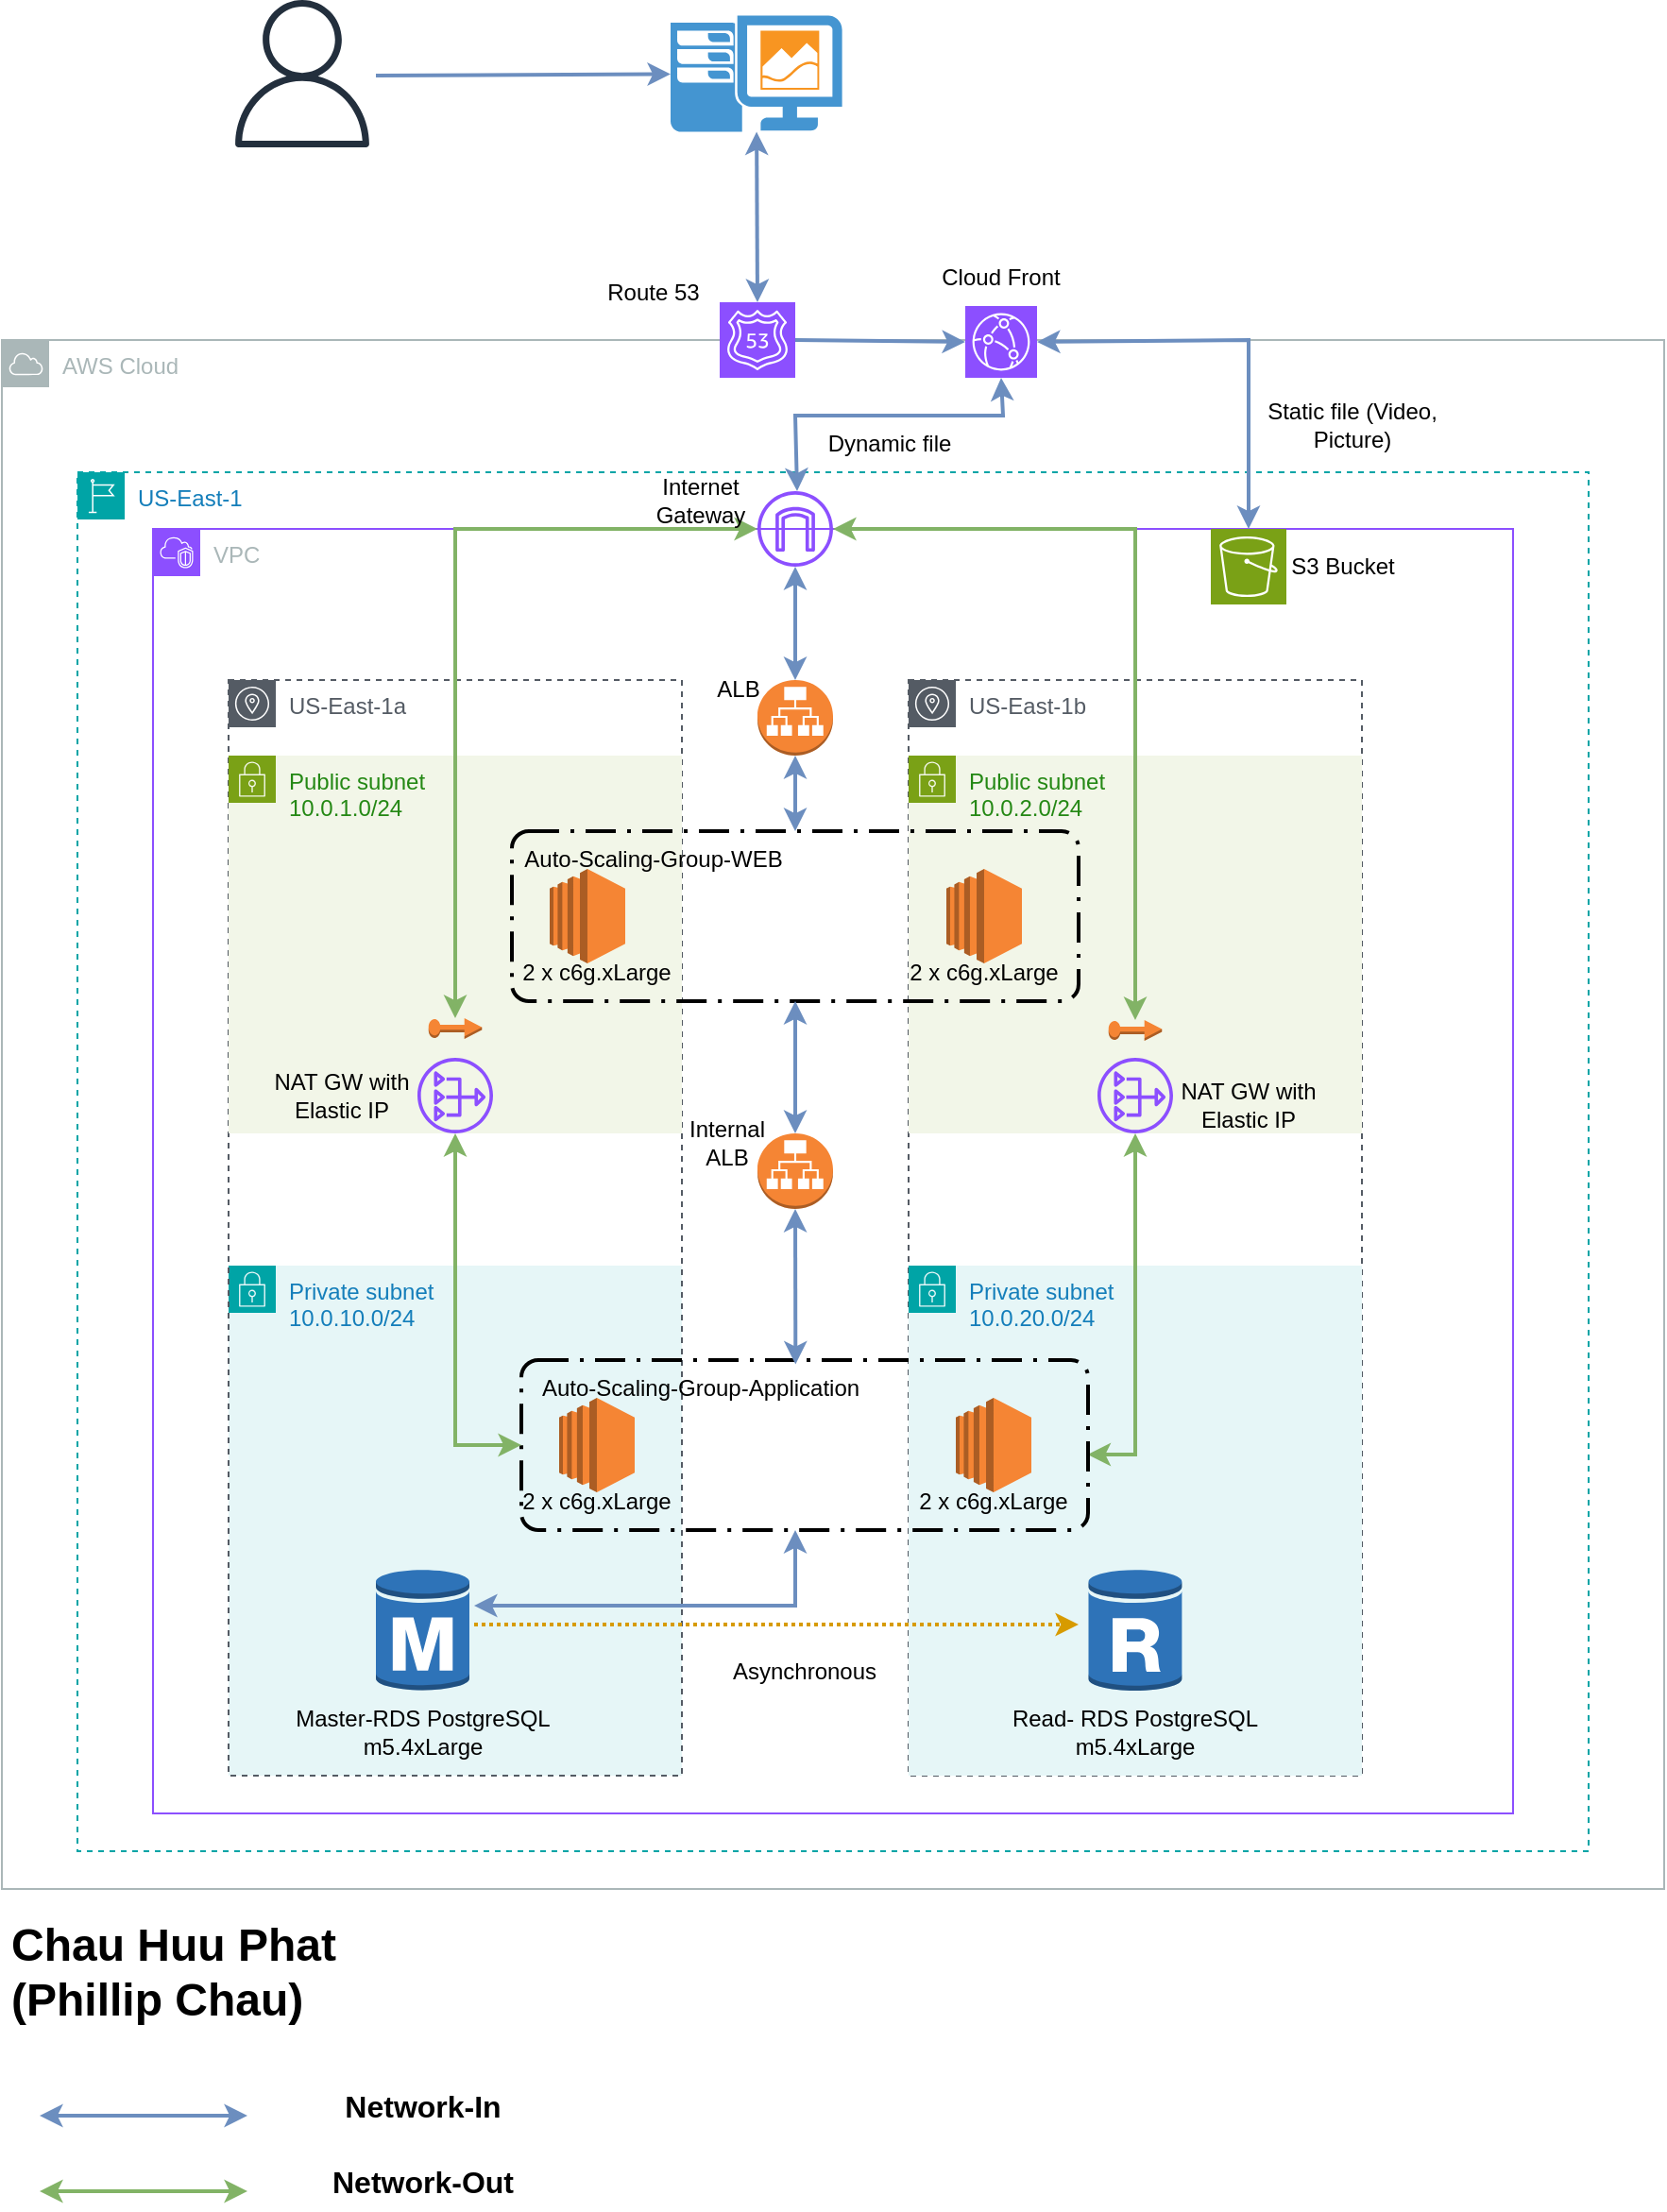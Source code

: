 <mxfile version="23.1.1" type="device">
  <diagram name="Page-1" id="RkrnEesHrvZDDf8rjf4v">
    <mxGraphModel dx="1434" dy="2440" grid="1" gridSize="10" guides="1" tooltips="1" connect="1" arrows="1" fold="1" page="1" pageScale="1" pageWidth="1169" pageHeight="1654" math="0" shadow="0">
      <root>
        <mxCell id="0" />
        <mxCell id="1" parent="0" />
        <mxCell id="ZatKWv2WQP80qz8kFZHf-5" value="AWS Cloud" style="sketch=0;outlineConnect=0;gradientColor=none;html=1;whiteSpace=wrap;fontSize=12;fontStyle=0;shape=mxgraph.aws4.group;grIcon=mxgraph.aws4.group_aws_cloud;strokeColor=#AAB7B8;fillColor=none;verticalAlign=top;align=left;spacingLeft=30;fontColor=#AAB7B8;dashed=0;movable=1;resizable=1;rotatable=1;deletable=1;editable=1;locked=0;connectable=1;" parent="1" vertex="1">
          <mxGeometry x="40" y="-1440" width="880" height="820" as="geometry" />
        </mxCell>
        <mxCell id="ZatKWv2WQP80qz8kFZHf-15" value="Private subnet&lt;br&gt;10.0.10.0/24" style="points=[[0,0],[0.25,0],[0.5,0],[0.75,0],[1,0],[1,0.25],[1,0.5],[1,0.75],[1,1],[0.75,1],[0.5,1],[0.25,1],[0,1],[0,0.75],[0,0.5],[0,0.25]];outlineConnect=0;gradientColor=none;html=1;whiteSpace=wrap;fontSize=12;fontStyle=0;container=1;pointerEvents=0;collapsible=0;recursiveResize=0;shape=mxgraph.aws4.group;grIcon=mxgraph.aws4.group_security_group;grStroke=0;strokeColor=#00A4A6;fillColor=#E6F6F7;verticalAlign=top;align=left;spacingLeft=30;fontColor=#147EBA;dashed=0;" parent="1" vertex="1">
          <mxGeometry x="160" y="-950" width="240" height="270" as="geometry" />
        </mxCell>
        <mxCell id="ZatKWv2WQP80qz8kFZHf-12" value="US-East-1a" style="sketch=0;outlineConnect=0;gradientColor=none;html=1;whiteSpace=wrap;fontSize=12;fontStyle=0;shape=mxgraph.aws4.group;grIcon=mxgraph.aws4.group_availability_zone;strokeColor=#545B64;fillColor=none;verticalAlign=top;align=left;spacingLeft=30;fontColor=#545B64;dashed=1;movable=1;resizable=1;rotatable=1;deletable=1;editable=1;locked=0;connectable=1;" parent="1" vertex="1">
          <mxGeometry x="160" y="-1260" width="240" height="580" as="geometry" />
        </mxCell>
        <mxCell id="ZatKWv2WQP80qz8kFZHf-1" value="US-East-1" style="points=[[0,0],[0.25,0],[0.5,0],[0.75,0],[1,0],[1,0.25],[1,0.5],[1,0.75],[1,1],[0.75,1],[0.5,1],[0.25,1],[0,1],[0,0.75],[0,0.5],[0,0.25]];outlineConnect=0;gradientColor=none;html=1;whiteSpace=wrap;fontSize=12;fontStyle=0;container=1;pointerEvents=0;collapsible=0;recursiveResize=0;shape=mxgraph.aws4.group;grIcon=mxgraph.aws4.group_region;strokeColor=#00A4A6;fillColor=none;verticalAlign=top;align=left;spacingLeft=30;fontColor=#147EBA;dashed=1;movable=1;resizable=1;rotatable=1;deletable=1;editable=1;locked=0;connectable=1;" parent="1" vertex="1">
          <mxGeometry x="80" y="-1370" width="800" height="730" as="geometry" />
        </mxCell>
        <mxCell id="ZatKWv2WQP80qz8kFZHf-2" value="VPC" style="points=[[0,0],[0.25,0],[0.5,0],[0.75,0],[1,0],[1,0.25],[1,0.5],[1,0.75],[1,1],[0.75,1],[0.5,1],[0.25,1],[0,1],[0,0.75],[0,0.5],[0,0.25]];outlineConnect=0;gradientColor=none;html=1;whiteSpace=wrap;fontSize=12;fontStyle=0;container=1;pointerEvents=0;collapsible=0;recursiveResize=0;shape=mxgraph.aws4.group;grIcon=mxgraph.aws4.group_vpc2;strokeColor=#8C4FFF;fillColor=none;verticalAlign=top;align=left;spacingLeft=30;fontColor=#AAB7B8;dashed=0;movable=1;resizable=1;rotatable=1;deletable=1;editable=1;locked=0;connectable=1;" parent="1" vertex="1">
          <mxGeometry x="120" y="-1340" width="720" height="680" as="geometry" />
        </mxCell>
        <mxCell id="ZatKWv2WQP80qz8kFZHf-48" value="" style="outlineConnect=0;dashed=0;verticalLabelPosition=bottom;verticalAlign=top;align=center;html=1;shape=mxgraph.aws3.application_load_balancer;fillColor=#F58534;gradientColor=none;" parent="ZatKWv2WQP80qz8kFZHf-2" vertex="1">
          <mxGeometry x="320" y="80" width="40" height="40" as="geometry" />
        </mxCell>
        <mxCell id="ZatKWv2WQP80qz8kFZHf-49" value="" style="outlineConnect=0;dashed=0;verticalLabelPosition=bottom;verticalAlign=top;align=center;html=1;shape=mxgraph.aws3.application_load_balancer;fillColor=#F58534;gradientColor=none;" parent="ZatKWv2WQP80qz8kFZHf-2" vertex="1">
          <mxGeometry x="320" y="320" width="40" height="40" as="geometry" />
        </mxCell>
        <mxCell id="ZatKWv2WQP80qz8kFZHf-54" value="Asynchronous" style="text;html=1;strokeColor=none;fillColor=none;align=center;verticalAlign=middle;whiteSpace=wrap;rounded=0;" parent="ZatKWv2WQP80qz8kFZHf-2" vertex="1">
          <mxGeometry x="305" y="590" width="80" height="30" as="geometry" />
        </mxCell>
        <mxCell id="ZatKWv2WQP80qz8kFZHf-26" value="" style="sketch=0;outlineConnect=0;fontColor=#232F3E;gradientColor=none;fillColor=#8C4FFF;strokeColor=none;dashed=0;verticalLabelPosition=bottom;verticalAlign=top;align=center;html=1;fontSize=12;fontStyle=0;aspect=fixed;pointerEvents=1;shape=mxgraph.aws4.internet_gateway;" parent="ZatKWv2WQP80qz8kFZHf-2" vertex="1">
          <mxGeometry x="320" y="-20" width="40" height="40" as="geometry" />
        </mxCell>
        <mxCell id="ZatKWv2WQP80qz8kFZHf-67" value="" style="endArrow=classic;startArrow=classic;html=1;rounded=0;exitX=0.5;exitY=0;exitDx=0;exitDy=0;exitPerimeter=0;fillColor=#dae8fc;strokeColor=#6c8ebf;strokeWidth=2;" parent="ZatKWv2WQP80qz8kFZHf-2" source="ZatKWv2WQP80qz8kFZHf-48" target="ZatKWv2WQP80qz8kFZHf-26" edge="1">
          <mxGeometry width="50" height="50" relative="1" as="geometry">
            <mxPoint x="400" y="120" as="sourcePoint" />
            <mxPoint x="450" y="70" as="targetPoint" />
          </mxGeometry>
        </mxCell>
        <mxCell id="ZatKWv2WQP80qz8kFZHf-60" value="ALB" style="text;html=1;strokeColor=none;fillColor=none;align=center;verticalAlign=middle;whiteSpace=wrap;rounded=0;" parent="ZatKWv2WQP80qz8kFZHf-2" vertex="1">
          <mxGeometry x="280" y="70" width="60" height="30" as="geometry" />
        </mxCell>
        <mxCell id="ZatKWv2WQP80qz8kFZHf-71" value="" style="endArrow=classic;startArrow=classic;html=1;rounded=0;fillColor=#dae8fc;strokeColor=#6c8ebf;strokeWidth=2;" parent="ZatKWv2WQP80qz8kFZHf-2" edge="1">
          <mxGeometry width="50" height="50" relative="1" as="geometry">
            <mxPoint x="170" y="570" as="sourcePoint" />
            <mxPoint x="340" y="530" as="targetPoint" />
            <Array as="points">
              <mxPoint x="340" y="570" />
            </Array>
          </mxGeometry>
        </mxCell>
        <mxCell id="ZatKWv2WQP80qz8kFZHf-13" value="US-East-1b" style="sketch=0;outlineConnect=0;gradientColor=none;html=1;whiteSpace=wrap;fontSize=12;fontStyle=0;shape=mxgraph.aws4.group;grIcon=mxgraph.aws4.group_availability_zone;strokeColor=#545B64;fillColor=none;verticalAlign=top;align=left;spacingLeft=30;fontColor=#545B64;dashed=1;movable=1;resizable=1;rotatable=1;deletable=1;editable=1;locked=0;connectable=1;" parent="1" vertex="1">
          <mxGeometry x="520" y="-1260" width="240" height="580" as="geometry" />
        </mxCell>
        <mxCell id="ZatKWv2WQP80qz8kFZHf-21" value="Private subnet&lt;br&gt;10.0.20.0/24" style="points=[[0,0],[0.25,0],[0.5,0],[0.75,0],[1,0],[1,0.25],[1,0.5],[1,0.75],[1,1],[0.75,1],[0.5,1],[0.25,1],[0,1],[0,0.75],[0,0.5],[0,0.25]];outlineConnect=0;gradientColor=none;html=1;whiteSpace=wrap;fontSize=12;fontStyle=0;container=1;pointerEvents=0;collapsible=0;recursiveResize=0;shape=mxgraph.aws4.group;grIcon=mxgraph.aws4.group_security_group;grStroke=0;strokeColor=#00A4A6;fillColor=#E6F6F7;verticalAlign=top;align=left;spacingLeft=30;fontColor=#147EBA;dashed=0;" parent="1" vertex="1">
          <mxGeometry x="520" y="-950" width="240" height="270" as="geometry" />
        </mxCell>
        <mxCell id="ZatKWv2WQP80qz8kFZHf-63" value="Read- RDS PostgreSQL&lt;br&gt;m5.4xLarge" style="text;html=1;strokeColor=none;fillColor=none;align=center;verticalAlign=middle;whiteSpace=wrap;rounded=0;" parent="ZatKWv2WQP80qz8kFZHf-21" vertex="1">
          <mxGeometry x="50" y="232" width="140.01" height="30" as="geometry" />
        </mxCell>
        <mxCell id="ZatKWv2WQP80qz8kFZHf-76" value="" style="endArrow=classic;startArrow=classic;html=1;rounded=0;fillColor=#d5e8d4;strokeColor=#82b366;strokeWidth=2;" parent="ZatKWv2WQP80qz8kFZHf-21" target="ZatKWv2WQP80qz8kFZHf-25" edge="1">
          <mxGeometry width="50" height="50" relative="1" as="geometry">
            <mxPoint x="94.75" y="100" as="sourcePoint" />
            <mxPoint x="144.75" y="50" as="targetPoint" />
            <Array as="points">
              <mxPoint x="120" y="100" />
            </Array>
          </mxGeometry>
        </mxCell>
        <mxCell id="ZatKWv2WQP80qz8kFZHf-6" value="&lt;h1&gt;Chau Huu Phat (Phillip Chau)&lt;/h1&gt;" style="text;html=1;strokeColor=none;fillColor=none;spacing=5;spacingTop=-20;whiteSpace=wrap;overflow=hidden;rounded=0;" parent="1" vertex="1">
          <mxGeometry x="40" y="-610" width="190" height="70" as="geometry" />
        </mxCell>
        <mxCell id="ZatKWv2WQP80qz8kFZHf-7" value="" style="sketch=0;outlineConnect=0;fontColor=#232F3E;gradientColor=none;fillColor=#232F3D;strokeColor=none;dashed=0;verticalLabelPosition=bottom;verticalAlign=top;align=center;html=1;fontSize=12;fontStyle=0;aspect=fixed;pointerEvents=1;shape=mxgraph.aws4.user;" parent="1" vertex="1">
          <mxGeometry x="160" y="-1620" width="78" height="78" as="geometry" />
        </mxCell>
        <mxCell id="ZatKWv2WQP80qz8kFZHf-8" value="" style="shadow=0;dashed=0;html=1;strokeColor=none;fillColor=#4495D1;labelPosition=center;verticalLabelPosition=bottom;verticalAlign=top;align=center;outlineConnect=0;shape=mxgraph.veeam.one_client;" parent="1" vertex="1">
          <mxGeometry x="394" y="-1611.8" width="90.8" height="61.6" as="geometry" />
        </mxCell>
        <mxCell id="ZatKWv2WQP80qz8kFZHf-9" value="" style="endArrow=classic;html=1;rounded=0;fillColor=#dae8fc;strokeColor=#6c8ebf;strokeWidth=2;" parent="1" target="ZatKWv2WQP80qz8kFZHf-8" edge="1">
          <mxGeometry width="50" height="50" relative="1" as="geometry">
            <mxPoint x="238" y="-1580" as="sourcePoint" />
            <mxPoint x="288" y="-1630" as="targetPoint" />
          </mxGeometry>
        </mxCell>
        <mxCell id="ZatKWv2WQP80qz8kFZHf-10" value="" style="sketch=0;points=[[0,0,0],[0.25,0,0],[0.5,0,0],[0.75,0,0],[1,0,0],[0,1,0],[0.25,1,0],[0.5,1,0],[0.75,1,0],[1,1,0],[0,0.25,0],[0,0.5,0],[0,0.75,0],[1,0.25,0],[1,0.5,0],[1,0.75,0]];outlineConnect=0;fontColor=#232F3E;fillColor=#8C4FFF;strokeColor=#ffffff;dashed=0;verticalLabelPosition=bottom;verticalAlign=top;align=center;html=1;fontSize=12;fontStyle=0;aspect=fixed;shape=mxgraph.aws4.resourceIcon;resIcon=mxgraph.aws4.route_53;" parent="1" vertex="1">
          <mxGeometry x="420" y="-1460" width="40" height="40" as="geometry" />
        </mxCell>
        <mxCell id="ZatKWv2WQP80qz8kFZHf-11" value="" style="endArrow=classic;startArrow=classic;html=1;rounded=0;exitX=0.5;exitY=0;exitDx=0;exitDy=0;exitPerimeter=0;fillColor=#dae8fc;strokeColor=#6c8ebf;strokeWidth=2;" parent="1" source="ZatKWv2WQP80qz8kFZHf-10" target="ZatKWv2WQP80qz8kFZHf-8" edge="1">
          <mxGeometry width="50" height="50" relative="1" as="geometry">
            <mxPoint x="435" y="-1430" as="sourcePoint" />
            <mxPoint x="490" y="-1200" as="targetPoint" />
          </mxGeometry>
        </mxCell>
        <mxCell id="ZatKWv2WQP80qz8kFZHf-14" value="Public subnet&lt;br&gt;10.0.1.0/24" style="points=[[0,0],[0.25,0],[0.5,0],[0.75,0],[1,0],[1,0.25],[1,0.5],[1,0.75],[1,1],[0.75,1],[0.5,1],[0.25,1],[0,1],[0,0.75],[0,0.5],[0,0.25]];outlineConnect=0;gradientColor=none;html=1;whiteSpace=wrap;fontSize=12;fontStyle=0;container=1;pointerEvents=0;collapsible=0;recursiveResize=0;shape=mxgraph.aws4.group;grIcon=mxgraph.aws4.group_security_group;grStroke=0;strokeColor=#7AA116;fillColor=#F2F6E8;verticalAlign=top;align=left;spacingLeft=30;fontColor=#248814;dashed=0;" parent="1" vertex="1">
          <mxGeometry x="160" y="-1220" width="240" height="200" as="geometry" />
        </mxCell>
        <mxCell id="ZatKWv2WQP80qz8kFZHf-23" value="NAT GW with Elastic IP" style="text;html=1;strokeColor=none;fillColor=none;align=center;verticalAlign=middle;whiteSpace=wrap;rounded=0;" parent="ZatKWv2WQP80qz8kFZHf-14" vertex="1">
          <mxGeometry x="20" y="165" width="80" height="30" as="geometry" />
        </mxCell>
        <mxCell id="ZatKWv2WQP80qz8kFZHf-50" value="" style="outlineConnect=0;dashed=0;verticalLabelPosition=bottom;verticalAlign=top;align=center;html=1;shape=mxgraph.aws3.elastic_ip;fillColor=#F58534;gradientColor=none;" parent="ZatKWv2WQP80qz8kFZHf-14" vertex="1">
          <mxGeometry x="105.88" y="139" width="28.25" height="11" as="geometry" />
        </mxCell>
        <mxCell id="ZatKWv2WQP80qz8kFZHf-77" value="" style="endArrow=classic;startArrow=classic;html=1;rounded=0;entryX=1;entryY=1;entryDx=0;entryDy=0;fillColor=#d5e8d4;strokeColor=#82b366;strokeWidth=2;" parent="ZatKWv2WQP80qz8kFZHf-14" target="ZatKWv2WQP80qz8kFZHf-27" edge="1">
          <mxGeometry width="50" height="50" relative="1" as="geometry">
            <mxPoint x="120" y="139" as="sourcePoint" />
            <mxPoint x="170" y="89" as="targetPoint" />
            <Array as="points">
              <mxPoint x="120" y="-120" />
            </Array>
          </mxGeometry>
        </mxCell>
        <mxCell id="ZatKWv2WQP80qz8kFZHf-16" value="Public subnet&lt;br&gt;10.0.2.0/24" style="points=[[0,0],[0.25,0],[0.5,0],[0.75,0],[1,0],[1,0.25],[1,0.5],[1,0.75],[1,1],[0.75,1],[0.5,1],[0.25,1],[0,1],[0,0.75],[0,0.5],[0,0.25]];outlineConnect=0;gradientColor=none;html=1;whiteSpace=wrap;fontSize=12;fontStyle=0;container=1;pointerEvents=0;collapsible=0;recursiveResize=0;shape=mxgraph.aws4.group;grIcon=mxgraph.aws4.group_security_group;grStroke=0;strokeColor=#7AA116;fillColor=#F2F6E8;verticalAlign=top;align=left;spacingLeft=30;fontColor=#248814;dashed=0;" parent="1" vertex="1">
          <mxGeometry x="520" y="-1220" width="240" height="200" as="geometry" />
        </mxCell>
        <mxCell id="ZatKWv2WQP80qz8kFZHf-24" value="NAT GW with Elastic IP" style="text;html=1;strokeColor=none;fillColor=none;align=center;verticalAlign=middle;whiteSpace=wrap;rounded=0;" parent="ZatKWv2WQP80qz8kFZHf-16" vertex="1">
          <mxGeometry x="140" y="170" width="80" height="30" as="geometry" />
        </mxCell>
        <mxCell id="ZatKWv2WQP80qz8kFZHf-25" value="" style="sketch=0;outlineConnect=0;fontColor=#232F3E;gradientColor=none;fillColor=#8C4FFF;strokeColor=none;dashed=0;verticalLabelPosition=bottom;verticalAlign=top;align=center;html=1;fontSize=12;fontStyle=0;aspect=fixed;pointerEvents=1;shape=mxgraph.aws4.nat_gateway;" parent="ZatKWv2WQP80qz8kFZHf-16" vertex="1">
          <mxGeometry x="100" y="160" width="40" height="40" as="geometry" />
        </mxCell>
        <mxCell id="ZatKWv2WQP80qz8kFZHf-33" value="" style="outlineConnect=0;dashed=0;verticalLabelPosition=bottom;verticalAlign=top;align=center;html=1;shape=mxgraph.aws3.ec2;fillColor=#F58534;gradientColor=none;" parent="ZatKWv2WQP80qz8kFZHf-16" vertex="1">
          <mxGeometry x="20" y="60" width="40" height="50" as="geometry" />
        </mxCell>
        <mxCell id="ZatKWv2WQP80qz8kFZHf-78" value="" style="endArrow=classic;startArrow=classic;html=1;rounded=0;fillColor=#d5e8d4;strokeColor=#82b366;strokeWidth=2;" parent="ZatKWv2WQP80qz8kFZHf-16" target="ZatKWv2WQP80qz8kFZHf-26" edge="1">
          <mxGeometry width="50" height="50" relative="1" as="geometry">
            <mxPoint x="120" y="140" as="sourcePoint" />
            <mxPoint x="-30" y="-130" as="targetPoint" />
            <Array as="points">
              <mxPoint x="120" y="-120" />
            </Array>
          </mxGeometry>
        </mxCell>
        <mxCell id="ZatKWv2WQP80qz8kFZHf-22" value="" style="sketch=0;outlineConnect=0;fontColor=#232F3E;gradientColor=none;fillColor=#8C4FFF;strokeColor=none;dashed=0;verticalLabelPosition=bottom;verticalAlign=top;align=center;html=1;fontSize=12;fontStyle=0;aspect=fixed;pointerEvents=1;shape=mxgraph.aws4.nat_gateway;" parent="1" vertex="1">
          <mxGeometry x="260" y="-1060" width="40" height="40" as="geometry" />
        </mxCell>
        <mxCell id="ZatKWv2WQP80qz8kFZHf-27" value="Internet Gateway" style="text;html=1;strokeColor=none;fillColor=none;align=center;verticalAlign=middle;whiteSpace=wrap;rounded=0;" parent="1" vertex="1">
          <mxGeometry x="380" y="-1370" width="60" height="30" as="geometry" />
        </mxCell>
        <mxCell id="ZatKWv2WQP80qz8kFZHf-30" value="" style="sketch=0;points=[[0,0,0],[0.25,0,0],[0.5,0,0],[0.75,0,0],[1,0,0],[0,1,0],[0.25,1,0],[0.5,1,0],[0.75,1,0],[1,1,0],[0,0.25,0],[0,0.5,0],[0,0.75,0],[1,0.25,0],[1,0.5,0],[1,0.75,0]];outlineConnect=0;fontColor=#232F3E;fillColor=#7AA116;strokeColor=#ffffff;dashed=0;verticalLabelPosition=bottom;verticalAlign=top;align=center;html=1;fontSize=12;fontStyle=0;aspect=fixed;shape=mxgraph.aws4.resourceIcon;resIcon=mxgraph.aws4.s3;" parent="1" vertex="1">
          <mxGeometry x="680" y="-1340" width="40" height="40" as="geometry" />
        </mxCell>
        <mxCell id="ZatKWv2WQP80qz8kFZHf-31" value="" style="sketch=0;points=[[0,0,0],[0.25,0,0],[0.5,0,0],[0.75,0,0],[1,0,0],[0,1,0],[0.25,1,0],[0.5,1,0],[0.75,1,0],[1,1,0],[0,0.25,0],[0,0.5,0],[0,0.75,0],[1,0.25,0],[1,0.5,0],[1,0.75,0]];outlineConnect=0;fontColor=#232F3E;fillColor=#8C4FFF;strokeColor=#ffffff;dashed=0;verticalLabelPosition=bottom;verticalAlign=top;align=center;html=1;fontSize=12;fontStyle=0;aspect=fixed;shape=mxgraph.aws4.resourceIcon;resIcon=mxgraph.aws4.cloudfront;" parent="1" vertex="1">
          <mxGeometry x="550" y="-1458" width="38" height="38" as="geometry" />
        </mxCell>
        <mxCell id="ZatKWv2WQP80qz8kFZHf-32" value="" style="outlineConnect=0;dashed=0;verticalLabelPosition=bottom;verticalAlign=top;align=center;html=1;shape=mxgraph.aws3.ec2;fillColor=#F58534;gradientColor=none;" parent="1" vertex="1">
          <mxGeometry x="330" y="-1160" width="40" height="50" as="geometry" />
        </mxCell>
        <mxCell id="ZatKWv2WQP80qz8kFZHf-37" value="" style="rounded=1;arcSize=10;dashed=1;fillColor=none;gradientColor=none;dashPattern=8 3 1 3;strokeWidth=2;" parent="1" vertex="1">
          <mxGeometry x="310" y="-1180" width="300" height="90" as="geometry" />
        </mxCell>
        <mxCell id="ZatKWv2WQP80qz8kFZHf-38" value="Auto-Scaling-Group-WEB" style="text;html=1;strokeColor=none;fillColor=none;align=center;verticalAlign=middle;whiteSpace=wrap;rounded=0;" parent="1" vertex="1">
          <mxGeometry x="310" y="-1180" width="150" height="30" as="geometry" />
        </mxCell>
        <mxCell id="ZatKWv2WQP80qz8kFZHf-43" value="" style="group;movable=1;resizable=1;rotatable=1;deletable=1;editable=1;locked=0;connectable=1;" parent="1" vertex="1" connectable="0">
          <mxGeometry x="315" y="-900" width="305" height="90" as="geometry" />
        </mxCell>
        <mxCell id="ZatKWv2WQP80qz8kFZHf-39" value="" style="outlineConnect=0;dashed=0;verticalLabelPosition=bottom;verticalAlign=top;align=center;html=1;shape=mxgraph.aws3.ec2;fillColor=#F58534;gradientColor=none;" parent="ZatKWv2WQP80qz8kFZHf-43" vertex="1">
          <mxGeometry x="230" y="20" width="40" height="50" as="geometry" />
        </mxCell>
        <mxCell id="ZatKWv2WQP80qz8kFZHf-40" value="" style="outlineConnect=0;dashed=0;verticalLabelPosition=bottom;verticalAlign=top;align=center;html=1;shape=mxgraph.aws3.ec2;fillColor=#F58534;gradientColor=none;" parent="ZatKWv2WQP80qz8kFZHf-43" vertex="1">
          <mxGeometry x="20" y="20" width="40" height="50" as="geometry" />
        </mxCell>
        <mxCell id="ZatKWv2WQP80qz8kFZHf-41" value="" style="rounded=1;arcSize=10;dashed=1;fillColor=none;gradientColor=none;dashPattern=8 3 1 3;strokeWidth=2;" parent="ZatKWv2WQP80qz8kFZHf-43" vertex="1">
          <mxGeometry width="300" height="90" as="geometry" />
        </mxCell>
        <mxCell id="ZatKWv2WQP80qz8kFZHf-42" value="Auto-Scaling-Group-Application" style="text;html=1;strokeColor=none;fillColor=none;align=center;verticalAlign=middle;whiteSpace=wrap;rounded=0;" parent="ZatKWv2WQP80qz8kFZHf-43" vertex="1">
          <mxGeometry width="190" height="30" as="geometry" />
        </mxCell>
        <mxCell id="ZatKWv2WQP80qz8kFZHf-58" value="2 x c6g.xLarge" style="text;html=1;strokeColor=none;fillColor=none;align=center;verticalAlign=middle;whiteSpace=wrap;rounded=0;" parent="ZatKWv2WQP80qz8kFZHf-43" vertex="1">
          <mxGeometry x="-15" y="60" width="110" height="30" as="geometry" />
        </mxCell>
        <mxCell id="ZatKWv2WQP80qz8kFZHf-59" value="2 x c6g.xLarge" style="text;html=1;strokeColor=none;fillColor=none;align=center;verticalAlign=middle;whiteSpace=wrap;rounded=0;" parent="ZatKWv2WQP80qz8kFZHf-43" vertex="1">
          <mxGeometry x="195" y="60" width="110" height="30" as="geometry" />
        </mxCell>
        <mxCell id="ZatKWv2WQP80qz8kFZHf-46" value="" style="outlineConnect=0;dashed=0;verticalLabelPosition=bottom;verticalAlign=top;align=center;html=1;shape=mxgraph.aws3.rds_db_instance;fillColor=#2E73B8;gradientColor=none;" parent="1" vertex="1">
          <mxGeometry x="238" y="-790" width="49.5" height="66" as="geometry" />
        </mxCell>
        <mxCell id="ZatKWv2WQP80qz8kFZHf-47" value="" style="outlineConnect=0;dashed=0;verticalLabelPosition=bottom;verticalAlign=top;align=center;html=1;shape=mxgraph.aws3.rds_db_instance_read_replica;fillColor=#2E73B8;gradientColor=none;" parent="1" vertex="1">
          <mxGeometry x="615.25" y="-790" width="49.5" height="66" as="geometry" />
        </mxCell>
        <mxCell id="ZatKWv2WQP80qz8kFZHf-51" value="" style="outlineConnect=0;dashed=0;verticalLabelPosition=bottom;verticalAlign=top;align=center;html=1;shape=mxgraph.aws3.elastic_ip;fillColor=#F58534;gradientColor=none;" parent="1" vertex="1">
          <mxGeometry x="625.87" y="-1080" width="28.25" height="11" as="geometry" />
        </mxCell>
        <mxCell id="ZatKWv2WQP80qz8kFZHf-53" value="" style="endArrow=classic;html=1;rounded=0;strokeWidth=2;dashed=1;dashPattern=1 1;fillColor=#ffe6cc;strokeColor=#d79b00;" parent="1" edge="1">
          <mxGeometry width="50" height="50" relative="1" as="geometry">
            <mxPoint x="290" y="-760" as="sourcePoint" />
            <mxPoint x="610" y="-760" as="targetPoint" />
          </mxGeometry>
        </mxCell>
        <mxCell id="ZatKWv2WQP80qz8kFZHf-55" value="Master-RDS PostgreSQL&lt;br&gt;m5.4xLarge" style="text;html=1;strokeColor=none;fillColor=none;align=center;verticalAlign=middle;whiteSpace=wrap;rounded=0;" parent="1" vertex="1">
          <mxGeometry x="187.75" y="-718" width="150" height="30" as="geometry" />
        </mxCell>
        <mxCell id="ZatKWv2WQP80qz8kFZHf-56" value="2 x c6g.xLarge" style="text;html=1;strokeColor=none;fillColor=none;align=center;verticalAlign=middle;whiteSpace=wrap;rounded=0;" parent="1" vertex="1">
          <mxGeometry x="300" y="-1120" width="110" height="30" as="geometry" />
        </mxCell>
        <mxCell id="ZatKWv2WQP80qz8kFZHf-57" value="2 x c6g.xLarge" style="text;html=1;strokeColor=none;fillColor=none;align=center;verticalAlign=middle;whiteSpace=wrap;rounded=0;" parent="1" vertex="1">
          <mxGeometry x="505.25" y="-1120" width="110" height="30" as="geometry" />
        </mxCell>
        <mxCell id="ZatKWv2WQP80qz8kFZHf-61" value="Internal ALB" style="text;html=1;strokeColor=none;fillColor=none;align=center;verticalAlign=middle;whiteSpace=wrap;rounded=0;" parent="1" vertex="1">
          <mxGeometry x="394" y="-1030" width="60" height="30" as="geometry" />
        </mxCell>
        <mxCell id="ZatKWv2WQP80qz8kFZHf-62" value="S3 Bucket" style="text;html=1;strokeColor=none;fillColor=none;align=center;verticalAlign=middle;whiteSpace=wrap;rounded=0;" parent="1" vertex="1">
          <mxGeometry x="720" y="-1335" width="60" height="30" as="geometry" />
        </mxCell>
        <mxCell id="ZatKWv2WQP80qz8kFZHf-64" value="" style="endArrow=classic;html=1;rounded=0;exitX=1;exitY=0.5;exitDx=0;exitDy=0;exitPerimeter=0;entryX=0;entryY=0.5;entryDx=0;entryDy=0;entryPerimeter=0;fillColor=#dae8fc;strokeColor=#6c8ebf;strokeWidth=2;" parent="1" source="ZatKWv2WQP80qz8kFZHf-10" target="ZatKWv2WQP80qz8kFZHf-31" edge="1">
          <mxGeometry width="50" height="50" relative="1" as="geometry">
            <mxPoint x="520" y="-1290" as="sourcePoint" />
            <mxPoint x="570" y="-1340" as="targetPoint" />
          </mxGeometry>
        </mxCell>
        <mxCell id="ZatKWv2WQP80qz8kFZHf-65" value="" style="endArrow=classic;startArrow=classic;html=1;rounded=0;entryX=1;entryY=0.5;entryDx=0;entryDy=0;entryPerimeter=0;exitX=0.5;exitY=0;exitDx=0;exitDy=0;exitPerimeter=0;fillColor=#dae8fc;strokeColor=#6c8ebf;strokeWidth=2;" parent="1" source="ZatKWv2WQP80qz8kFZHf-30" target="ZatKWv2WQP80qz8kFZHf-31" edge="1">
          <mxGeometry width="50" height="50" relative="1" as="geometry">
            <mxPoint x="520" y="-1290" as="sourcePoint" />
            <mxPoint x="570" y="-1340" as="targetPoint" />
            <Array as="points">
              <mxPoint x="700" y="-1440" />
            </Array>
          </mxGeometry>
        </mxCell>
        <mxCell id="ZatKWv2WQP80qz8kFZHf-66" value="" style="endArrow=classic;startArrow=classic;html=1;rounded=0;entryX=0.5;entryY=1;entryDx=0;entryDy=0;entryPerimeter=0;fillColor=#dae8fc;strokeColor=#6c8ebf;strokeWidth=2;" parent="1" source="ZatKWv2WQP80qz8kFZHf-26" target="ZatKWv2WQP80qz8kFZHf-31" edge="1">
          <mxGeometry width="50" height="50" relative="1" as="geometry">
            <mxPoint x="520" y="-1290" as="sourcePoint" />
            <mxPoint x="570" y="-1340" as="targetPoint" />
            <Array as="points">
              <mxPoint x="461" y="-1360" />
              <mxPoint x="460" y="-1400" />
              <mxPoint x="570" y="-1400" />
            </Array>
          </mxGeometry>
        </mxCell>
        <mxCell id="ZatKWv2WQP80qz8kFZHf-68" value="" style="endArrow=classic;startArrow=classic;html=1;rounded=0;entryX=0.5;entryY=1;entryDx=0;entryDy=0;entryPerimeter=0;exitX=1;exitY=0;exitDx=0;exitDy=0;fillColor=#dae8fc;strokeColor=#6c8ebf;strokeWidth=2;" parent="1" source="ZatKWv2WQP80qz8kFZHf-38" target="ZatKWv2WQP80qz8kFZHf-48" edge="1">
          <mxGeometry width="50" height="50" relative="1" as="geometry">
            <mxPoint x="520" y="-1130" as="sourcePoint" />
            <mxPoint x="570" y="-1180" as="targetPoint" />
          </mxGeometry>
        </mxCell>
        <mxCell id="ZatKWv2WQP80qz8kFZHf-69" value="" style="endArrow=classic;startArrow=classic;html=1;rounded=0;exitX=0.5;exitY=0;exitDx=0;exitDy=0;exitPerimeter=0;entryX=0.5;entryY=1;entryDx=0;entryDy=0;fillColor=#dae8fc;strokeColor=#6c8ebf;strokeWidth=2;" parent="1" source="ZatKWv2WQP80qz8kFZHf-49" target="ZatKWv2WQP80qz8kFZHf-37" edge="1">
          <mxGeometry width="50" height="50" relative="1" as="geometry">
            <mxPoint x="520" y="-1050" as="sourcePoint" />
            <mxPoint x="570" y="-1100" as="targetPoint" />
          </mxGeometry>
        </mxCell>
        <mxCell id="ZatKWv2WQP80qz8kFZHf-70" value="" style="endArrow=classic;startArrow=classic;html=1;rounded=0;entryX=0.5;entryY=1;entryDx=0;entryDy=0;entryPerimeter=0;exitX=0.764;exitY=0.075;exitDx=0;exitDy=0;exitPerimeter=0;fillColor=#dae8fc;strokeColor=#6c8ebf;strokeWidth=2;" parent="1" source="ZatKWv2WQP80qz8kFZHf-42" target="ZatKWv2WQP80qz8kFZHf-49" edge="1">
          <mxGeometry width="50" height="50" relative="1" as="geometry">
            <mxPoint x="460" y="-910" as="sourcePoint" />
            <mxPoint x="570" y="-1000" as="targetPoint" />
          </mxGeometry>
        </mxCell>
        <mxCell id="ZatKWv2WQP80qz8kFZHf-73" value="" style="endArrow=classic;startArrow=classic;html=1;rounded=0;fillColor=#dae8fc;strokeColor=#6c8ebf;strokeWidth=2;" parent="1" edge="1">
          <mxGeometry width="50" height="50" relative="1" as="geometry">
            <mxPoint x="60" y="-500" as="sourcePoint" />
            <mxPoint x="170" y="-500" as="targetPoint" />
          </mxGeometry>
        </mxCell>
        <mxCell id="ZatKWv2WQP80qz8kFZHf-74" value="&lt;font style=&quot;font-size: 16px;&quot;&gt;&lt;b&gt;Network-In&lt;/b&gt;&lt;/font&gt;" style="text;html=1;strokeColor=none;fillColor=none;align=center;verticalAlign=middle;whiteSpace=wrap;rounded=0;" parent="1" vertex="1">
          <mxGeometry x="187.75" y="-520" width="150" height="30" as="geometry" />
        </mxCell>
        <mxCell id="ZatKWv2WQP80qz8kFZHf-75" value="" style="endArrow=classic;startArrow=classic;html=1;rounded=0;exitX=0;exitY=0.5;exitDx=0;exitDy=0;fillColor=#d5e8d4;strokeColor=#82b366;strokeWidth=2;" parent="1" source="ZatKWv2WQP80qz8kFZHf-41" target="ZatKWv2WQP80qz8kFZHf-22" edge="1">
          <mxGeometry width="50" height="50" relative="1" as="geometry">
            <mxPoint x="150" y="-950" as="sourcePoint" />
            <mxPoint x="200" y="-1000" as="targetPoint" />
            <Array as="points">
              <mxPoint x="280" y="-855" />
            </Array>
          </mxGeometry>
        </mxCell>
        <mxCell id="ZatKWv2WQP80qz8kFZHf-79" value="" style="endArrow=classic;startArrow=classic;html=1;rounded=0;fillColor=#d5e8d4;strokeColor=#82b366;strokeWidth=2;" parent="1" edge="1">
          <mxGeometry width="50" height="50" relative="1" as="geometry">
            <mxPoint x="60" y="-460" as="sourcePoint" />
            <mxPoint x="170" y="-460" as="targetPoint" />
          </mxGeometry>
        </mxCell>
        <mxCell id="ZatKWv2WQP80qz8kFZHf-80" value="&lt;font style=&quot;font-size: 16px;&quot;&gt;&lt;b&gt;Network-Out&lt;/b&gt;&lt;/font&gt;" style="text;html=1;strokeColor=none;fillColor=none;align=center;verticalAlign=middle;whiteSpace=wrap;rounded=0;" parent="1" vertex="1">
          <mxGeometry x="187.75" y="-480" width="150" height="30" as="geometry" />
        </mxCell>
        <mxCell id="ZatKWv2WQP80qz8kFZHf-81" value="Route 53" style="text;html=1;strokeColor=none;fillColor=none;align=center;verticalAlign=middle;whiteSpace=wrap;rounded=0;" parent="1" vertex="1">
          <mxGeometry x="355" y="-1480" width="60" height="30" as="geometry" />
        </mxCell>
        <mxCell id="ZatKWv2WQP80qz8kFZHf-82" value="Cloud Front" style="text;html=1;strokeColor=none;fillColor=none;align=center;verticalAlign=middle;whiteSpace=wrap;rounded=0;" parent="1" vertex="1">
          <mxGeometry x="529" y="-1488" width="80" height="30" as="geometry" />
        </mxCell>
        <mxCell id="ZatKWv2WQP80qz8kFZHf-83" value="Static file (Video, Picture)" style="text;html=1;strokeColor=none;fillColor=none;align=center;verticalAlign=middle;whiteSpace=wrap;rounded=0;" parent="1" vertex="1">
          <mxGeometry x="700" y="-1410" width="110" height="30" as="geometry" />
        </mxCell>
        <mxCell id="ZatKWv2WQP80qz8kFZHf-84" value="Dynamic file" style="text;html=1;strokeColor=none;fillColor=none;align=center;verticalAlign=middle;whiteSpace=wrap;rounded=0;" parent="1" vertex="1">
          <mxGeometry x="465" y="-1400" width="90" height="30" as="geometry" />
        </mxCell>
      </root>
    </mxGraphModel>
  </diagram>
</mxfile>
